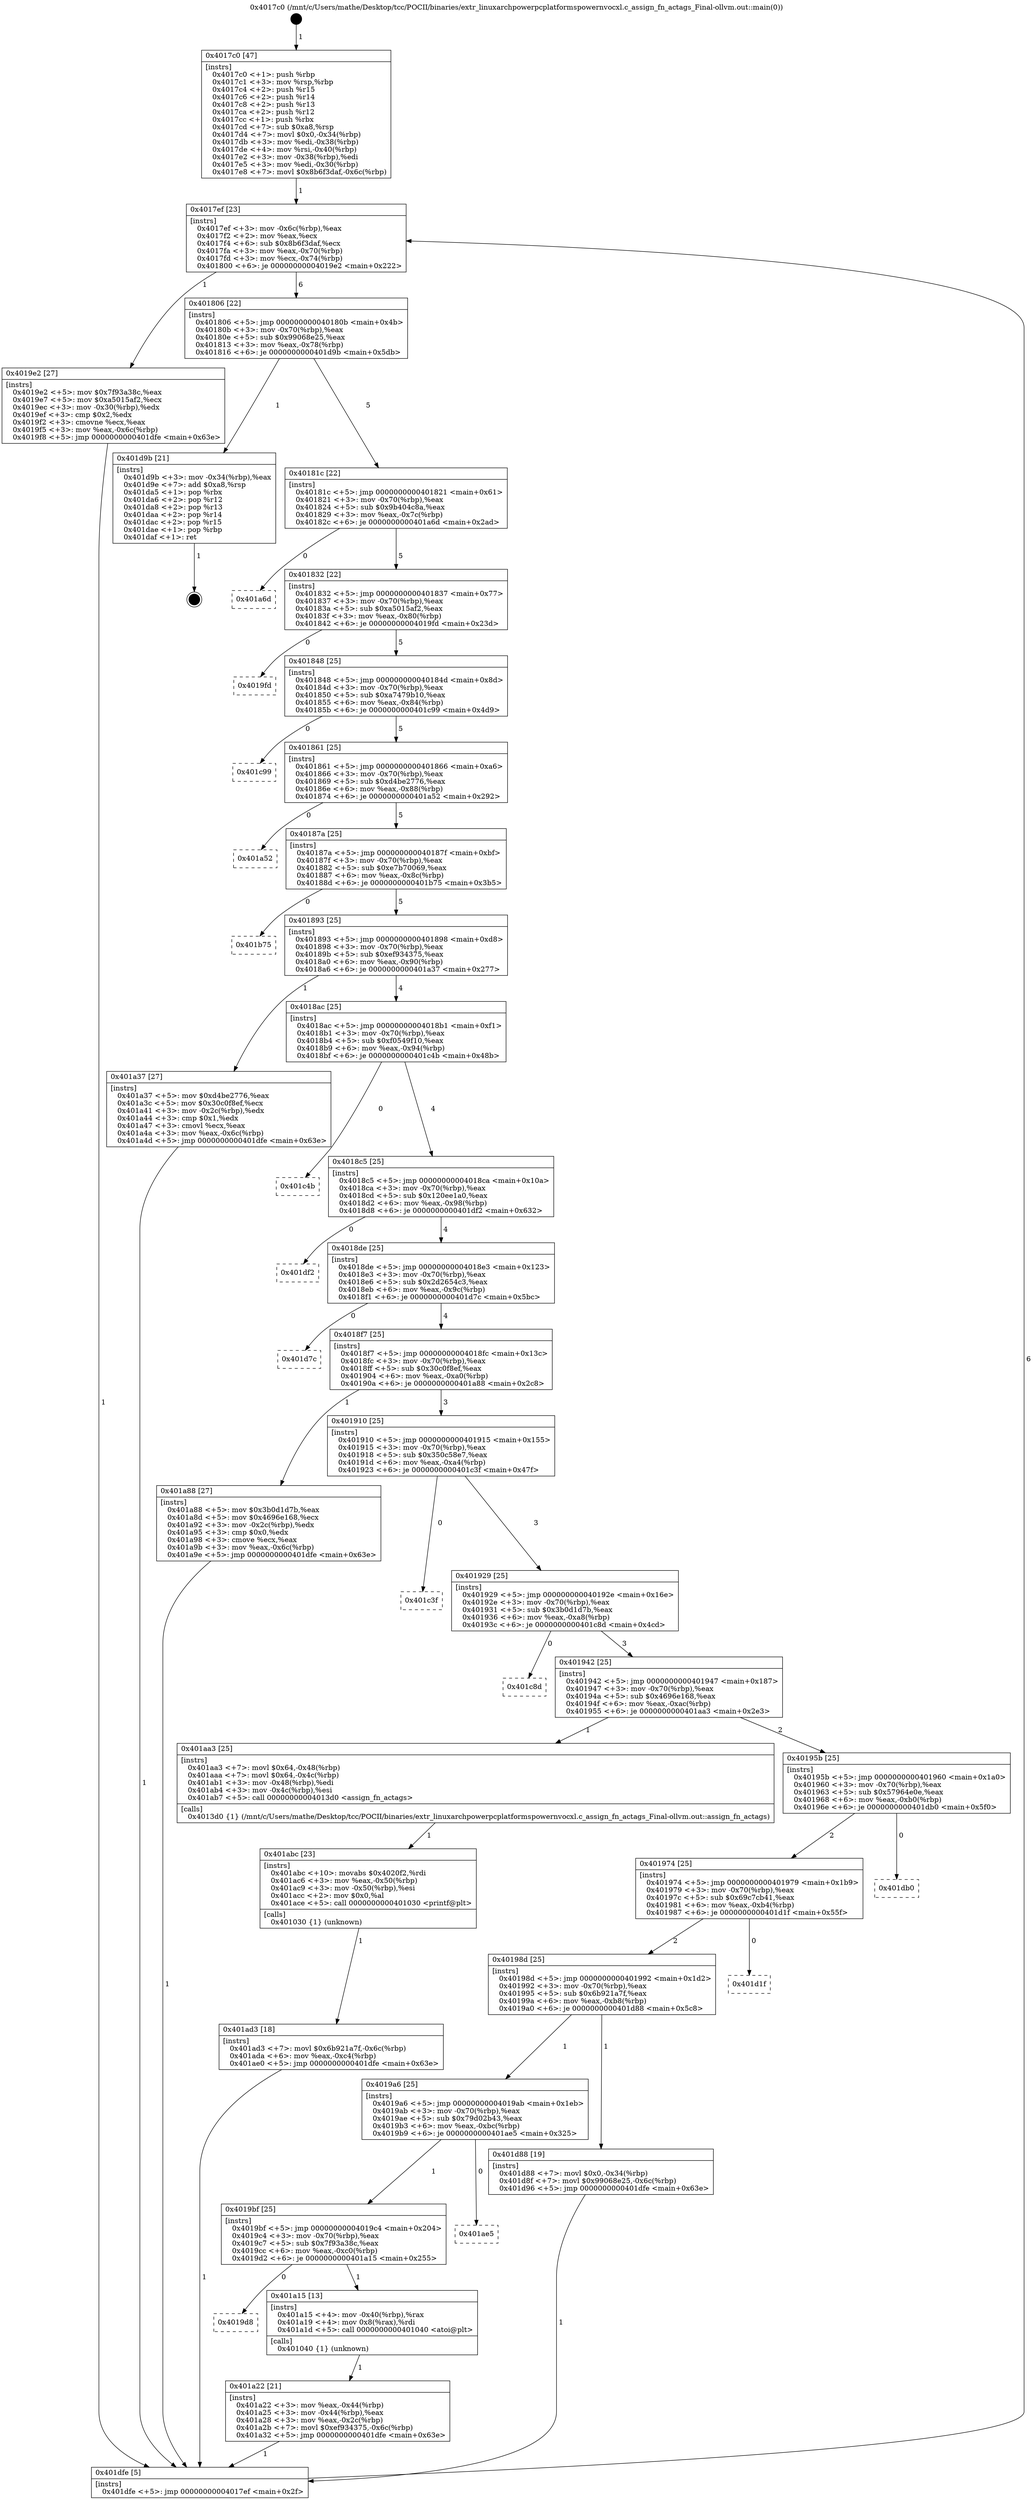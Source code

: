 digraph "0x4017c0" {
  label = "0x4017c0 (/mnt/c/Users/mathe/Desktop/tcc/POCII/binaries/extr_linuxarchpowerpcplatformspowernvocxl.c_assign_fn_actags_Final-ollvm.out::main(0))"
  labelloc = "t"
  node[shape=record]

  Entry [label="",width=0.3,height=0.3,shape=circle,fillcolor=black,style=filled]
  "0x4017ef" [label="{
     0x4017ef [23]\l
     | [instrs]\l
     &nbsp;&nbsp;0x4017ef \<+3\>: mov -0x6c(%rbp),%eax\l
     &nbsp;&nbsp;0x4017f2 \<+2\>: mov %eax,%ecx\l
     &nbsp;&nbsp;0x4017f4 \<+6\>: sub $0x8b6f3daf,%ecx\l
     &nbsp;&nbsp;0x4017fa \<+3\>: mov %eax,-0x70(%rbp)\l
     &nbsp;&nbsp;0x4017fd \<+3\>: mov %ecx,-0x74(%rbp)\l
     &nbsp;&nbsp;0x401800 \<+6\>: je 00000000004019e2 \<main+0x222\>\l
  }"]
  "0x4019e2" [label="{
     0x4019e2 [27]\l
     | [instrs]\l
     &nbsp;&nbsp;0x4019e2 \<+5\>: mov $0x7f93a38c,%eax\l
     &nbsp;&nbsp;0x4019e7 \<+5\>: mov $0xa5015af2,%ecx\l
     &nbsp;&nbsp;0x4019ec \<+3\>: mov -0x30(%rbp),%edx\l
     &nbsp;&nbsp;0x4019ef \<+3\>: cmp $0x2,%edx\l
     &nbsp;&nbsp;0x4019f2 \<+3\>: cmovne %ecx,%eax\l
     &nbsp;&nbsp;0x4019f5 \<+3\>: mov %eax,-0x6c(%rbp)\l
     &nbsp;&nbsp;0x4019f8 \<+5\>: jmp 0000000000401dfe \<main+0x63e\>\l
  }"]
  "0x401806" [label="{
     0x401806 [22]\l
     | [instrs]\l
     &nbsp;&nbsp;0x401806 \<+5\>: jmp 000000000040180b \<main+0x4b\>\l
     &nbsp;&nbsp;0x40180b \<+3\>: mov -0x70(%rbp),%eax\l
     &nbsp;&nbsp;0x40180e \<+5\>: sub $0x99068e25,%eax\l
     &nbsp;&nbsp;0x401813 \<+3\>: mov %eax,-0x78(%rbp)\l
     &nbsp;&nbsp;0x401816 \<+6\>: je 0000000000401d9b \<main+0x5db\>\l
  }"]
  "0x401dfe" [label="{
     0x401dfe [5]\l
     | [instrs]\l
     &nbsp;&nbsp;0x401dfe \<+5\>: jmp 00000000004017ef \<main+0x2f\>\l
  }"]
  "0x4017c0" [label="{
     0x4017c0 [47]\l
     | [instrs]\l
     &nbsp;&nbsp;0x4017c0 \<+1\>: push %rbp\l
     &nbsp;&nbsp;0x4017c1 \<+3\>: mov %rsp,%rbp\l
     &nbsp;&nbsp;0x4017c4 \<+2\>: push %r15\l
     &nbsp;&nbsp;0x4017c6 \<+2\>: push %r14\l
     &nbsp;&nbsp;0x4017c8 \<+2\>: push %r13\l
     &nbsp;&nbsp;0x4017ca \<+2\>: push %r12\l
     &nbsp;&nbsp;0x4017cc \<+1\>: push %rbx\l
     &nbsp;&nbsp;0x4017cd \<+7\>: sub $0xa8,%rsp\l
     &nbsp;&nbsp;0x4017d4 \<+7\>: movl $0x0,-0x34(%rbp)\l
     &nbsp;&nbsp;0x4017db \<+3\>: mov %edi,-0x38(%rbp)\l
     &nbsp;&nbsp;0x4017de \<+4\>: mov %rsi,-0x40(%rbp)\l
     &nbsp;&nbsp;0x4017e2 \<+3\>: mov -0x38(%rbp),%edi\l
     &nbsp;&nbsp;0x4017e5 \<+3\>: mov %edi,-0x30(%rbp)\l
     &nbsp;&nbsp;0x4017e8 \<+7\>: movl $0x8b6f3daf,-0x6c(%rbp)\l
  }"]
  Exit [label="",width=0.3,height=0.3,shape=circle,fillcolor=black,style=filled,peripheries=2]
  "0x401d9b" [label="{
     0x401d9b [21]\l
     | [instrs]\l
     &nbsp;&nbsp;0x401d9b \<+3\>: mov -0x34(%rbp),%eax\l
     &nbsp;&nbsp;0x401d9e \<+7\>: add $0xa8,%rsp\l
     &nbsp;&nbsp;0x401da5 \<+1\>: pop %rbx\l
     &nbsp;&nbsp;0x401da6 \<+2\>: pop %r12\l
     &nbsp;&nbsp;0x401da8 \<+2\>: pop %r13\l
     &nbsp;&nbsp;0x401daa \<+2\>: pop %r14\l
     &nbsp;&nbsp;0x401dac \<+2\>: pop %r15\l
     &nbsp;&nbsp;0x401dae \<+1\>: pop %rbp\l
     &nbsp;&nbsp;0x401daf \<+1\>: ret\l
  }"]
  "0x40181c" [label="{
     0x40181c [22]\l
     | [instrs]\l
     &nbsp;&nbsp;0x40181c \<+5\>: jmp 0000000000401821 \<main+0x61\>\l
     &nbsp;&nbsp;0x401821 \<+3\>: mov -0x70(%rbp),%eax\l
     &nbsp;&nbsp;0x401824 \<+5\>: sub $0x9b404c8a,%eax\l
     &nbsp;&nbsp;0x401829 \<+3\>: mov %eax,-0x7c(%rbp)\l
     &nbsp;&nbsp;0x40182c \<+6\>: je 0000000000401a6d \<main+0x2ad\>\l
  }"]
  "0x401ad3" [label="{
     0x401ad3 [18]\l
     | [instrs]\l
     &nbsp;&nbsp;0x401ad3 \<+7\>: movl $0x6b921a7f,-0x6c(%rbp)\l
     &nbsp;&nbsp;0x401ada \<+6\>: mov %eax,-0xc4(%rbp)\l
     &nbsp;&nbsp;0x401ae0 \<+5\>: jmp 0000000000401dfe \<main+0x63e\>\l
  }"]
  "0x401a6d" [label="{
     0x401a6d\l
  }", style=dashed]
  "0x401832" [label="{
     0x401832 [22]\l
     | [instrs]\l
     &nbsp;&nbsp;0x401832 \<+5\>: jmp 0000000000401837 \<main+0x77\>\l
     &nbsp;&nbsp;0x401837 \<+3\>: mov -0x70(%rbp),%eax\l
     &nbsp;&nbsp;0x40183a \<+5\>: sub $0xa5015af2,%eax\l
     &nbsp;&nbsp;0x40183f \<+3\>: mov %eax,-0x80(%rbp)\l
     &nbsp;&nbsp;0x401842 \<+6\>: je 00000000004019fd \<main+0x23d\>\l
  }"]
  "0x401abc" [label="{
     0x401abc [23]\l
     | [instrs]\l
     &nbsp;&nbsp;0x401abc \<+10\>: movabs $0x4020f2,%rdi\l
     &nbsp;&nbsp;0x401ac6 \<+3\>: mov %eax,-0x50(%rbp)\l
     &nbsp;&nbsp;0x401ac9 \<+3\>: mov -0x50(%rbp),%esi\l
     &nbsp;&nbsp;0x401acc \<+2\>: mov $0x0,%al\l
     &nbsp;&nbsp;0x401ace \<+5\>: call 0000000000401030 \<printf@plt\>\l
     | [calls]\l
     &nbsp;&nbsp;0x401030 \{1\} (unknown)\l
  }"]
  "0x4019fd" [label="{
     0x4019fd\l
  }", style=dashed]
  "0x401848" [label="{
     0x401848 [25]\l
     | [instrs]\l
     &nbsp;&nbsp;0x401848 \<+5\>: jmp 000000000040184d \<main+0x8d\>\l
     &nbsp;&nbsp;0x40184d \<+3\>: mov -0x70(%rbp),%eax\l
     &nbsp;&nbsp;0x401850 \<+5\>: sub $0xa7479b10,%eax\l
     &nbsp;&nbsp;0x401855 \<+6\>: mov %eax,-0x84(%rbp)\l
     &nbsp;&nbsp;0x40185b \<+6\>: je 0000000000401c99 \<main+0x4d9\>\l
  }"]
  "0x401a22" [label="{
     0x401a22 [21]\l
     | [instrs]\l
     &nbsp;&nbsp;0x401a22 \<+3\>: mov %eax,-0x44(%rbp)\l
     &nbsp;&nbsp;0x401a25 \<+3\>: mov -0x44(%rbp),%eax\l
     &nbsp;&nbsp;0x401a28 \<+3\>: mov %eax,-0x2c(%rbp)\l
     &nbsp;&nbsp;0x401a2b \<+7\>: movl $0xef934375,-0x6c(%rbp)\l
     &nbsp;&nbsp;0x401a32 \<+5\>: jmp 0000000000401dfe \<main+0x63e\>\l
  }"]
  "0x401c99" [label="{
     0x401c99\l
  }", style=dashed]
  "0x401861" [label="{
     0x401861 [25]\l
     | [instrs]\l
     &nbsp;&nbsp;0x401861 \<+5\>: jmp 0000000000401866 \<main+0xa6\>\l
     &nbsp;&nbsp;0x401866 \<+3\>: mov -0x70(%rbp),%eax\l
     &nbsp;&nbsp;0x401869 \<+5\>: sub $0xd4be2776,%eax\l
     &nbsp;&nbsp;0x40186e \<+6\>: mov %eax,-0x88(%rbp)\l
     &nbsp;&nbsp;0x401874 \<+6\>: je 0000000000401a52 \<main+0x292\>\l
  }"]
  "0x4019d8" [label="{
     0x4019d8\l
  }", style=dashed]
  "0x401a52" [label="{
     0x401a52\l
  }", style=dashed]
  "0x40187a" [label="{
     0x40187a [25]\l
     | [instrs]\l
     &nbsp;&nbsp;0x40187a \<+5\>: jmp 000000000040187f \<main+0xbf\>\l
     &nbsp;&nbsp;0x40187f \<+3\>: mov -0x70(%rbp),%eax\l
     &nbsp;&nbsp;0x401882 \<+5\>: sub $0xe7b70069,%eax\l
     &nbsp;&nbsp;0x401887 \<+6\>: mov %eax,-0x8c(%rbp)\l
     &nbsp;&nbsp;0x40188d \<+6\>: je 0000000000401b75 \<main+0x3b5\>\l
  }"]
  "0x401a15" [label="{
     0x401a15 [13]\l
     | [instrs]\l
     &nbsp;&nbsp;0x401a15 \<+4\>: mov -0x40(%rbp),%rax\l
     &nbsp;&nbsp;0x401a19 \<+4\>: mov 0x8(%rax),%rdi\l
     &nbsp;&nbsp;0x401a1d \<+5\>: call 0000000000401040 \<atoi@plt\>\l
     | [calls]\l
     &nbsp;&nbsp;0x401040 \{1\} (unknown)\l
  }"]
  "0x401b75" [label="{
     0x401b75\l
  }", style=dashed]
  "0x401893" [label="{
     0x401893 [25]\l
     | [instrs]\l
     &nbsp;&nbsp;0x401893 \<+5\>: jmp 0000000000401898 \<main+0xd8\>\l
     &nbsp;&nbsp;0x401898 \<+3\>: mov -0x70(%rbp),%eax\l
     &nbsp;&nbsp;0x40189b \<+5\>: sub $0xef934375,%eax\l
     &nbsp;&nbsp;0x4018a0 \<+6\>: mov %eax,-0x90(%rbp)\l
     &nbsp;&nbsp;0x4018a6 \<+6\>: je 0000000000401a37 \<main+0x277\>\l
  }"]
  "0x4019bf" [label="{
     0x4019bf [25]\l
     | [instrs]\l
     &nbsp;&nbsp;0x4019bf \<+5\>: jmp 00000000004019c4 \<main+0x204\>\l
     &nbsp;&nbsp;0x4019c4 \<+3\>: mov -0x70(%rbp),%eax\l
     &nbsp;&nbsp;0x4019c7 \<+5\>: sub $0x7f93a38c,%eax\l
     &nbsp;&nbsp;0x4019cc \<+6\>: mov %eax,-0xc0(%rbp)\l
     &nbsp;&nbsp;0x4019d2 \<+6\>: je 0000000000401a15 \<main+0x255\>\l
  }"]
  "0x401a37" [label="{
     0x401a37 [27]\l
     | [instrs]\l
     &nbsp;&nbsp;0x401a37 \<+5\>: mov $0xd4be2776,%eax\l
     &nbsp;&nbsp;0x401a3c \<+5\>: mov $0x30c0f8ef,%ecx\l
     &nbsp;&nbsp;0x401a41 \<+3\>: mov -0x2c(%rbp),%edx\l
     &nbsp;&nbsp;0x401a44 \<+3\>: cmp $0x1,%edx\l
     &nbsp;&nbsp;0x401a47 \<+3\>: cmovl %ecx,%eax\l
     &nbsp;&nbsp;0x401a4a \<+3\>: mov %eax,-0x6c(%rbp)\l
     &nbsp;&nbsp;0x401a4d \<+5\>: jmp 0000000000401dfe \<main+0x63e\>\l
  }"]
  "0x4018ac" [label="{
     0x4018ac [25]\l
     | [instrs]\l
     &nbsp;&nbsp;0x4018ac \<+5\>: jmp 00000000004018b1 \<main+0xf1\>\l
     &nbsp;&nbsp;0x4018b1 \<+3\>: mov -0x70(%rbp),%eax\l
     &nbsp;&nbsp;0x4018b4 \<+5\>: sub $0xf0549f10,%eax\l
     &nbsp;&nbsp;0x4018b9 \<+6\>: mov %eax,-0x94(%rbp)\l
     &nbsp;&nbsp;0x4018bf \<+6\>: je 0000000000401c4b \<main+0x48b\>\l
  }"]
  "0x401ae5" [label="{
     0x401ae5\l
  }", style=dashed]
  "0x401c4b" [label="{
     0x401c4b\l
  }", style=dashed]
  "0x4018c5" [label="{
     0x4018c5 [25]\l
     | [instrs]\l
     &nbsp;&nbsp;0x4018c5 \<+5\>: jmp 00000000004018ca \<main+0x10a\>\l
     &nbsp;&nbsp;0x4018ca \<+3\>: mov -0x70(%rbp),%eax\l
     &nbsp;&nbsp;0x4018cd \<+5\>: sub $0x120ee1a0,%eax\l
     &nbsp;&nbsp;0x4018d2 \<+6\>: mov %eax,-0x98(%rbp)\l
     &nbsp;&nbsp;0x4018d8 \<+6\>: je 0000000000401df2 \<main+0x632\>\l
  }"]
  "0x4019a6" [label="{
     0x4019a6 [25]\l
     | [instrs]\l
     &nbsp;&nbsp;0x4019a6 \<+5\>: jmp 00000000004019ab \<main+0x1eb\>\l
     &nbsp;&nbsp;0x4019ab \<+3\>: mov -0x70(%rbp),%eax\l
     &nbsp;&nbsp;0x4019ae \<+5\>: sub $0x79d02b43,%eax\l
     &nbsp;&nbsp;0x4019b3 \<+6\>: mov %eax,-0xbc(%rbp)\l
     &nbsp;&nbsp;0x4019b9 \<+6\>: je 0000000000401ae5 \<main+0x325\>\l
  }"]
  "0x401df2" [label="{
     0x401df2\l
  }", style=dashed]
  "0x4018de" [label="{
     0x4018de [25]\l
     | [instrs]\l
     &nbsp;&nbsp;0x4018de \<+5\>: jmp 00000000004018e3 \<main+0x123\>\l
     &nbsp;&nbsp;0x4018e3 \<+3\>: mov -0x70(%rbp),%eax\l
     &nbsp;&nbsp;0x4018e6 \<+5\>: sub $0x2d2654c3,%eax\l
     &nbsp;&nbsp;0x4018eb \<+6\>: mov %eax,-0x9c(%rbp)\l
     &nbsp;&nbsp;0x4018f1 \<+6\>: je 0000000000401d7c \<main+0x5bc\>\l
  }"]
  "0x401d88" [label="{
     0x401d88 [19]\l
     | [instrs]\l
     &nbsp;&nbsp;0x401d88 \<+7\>: movl $0x0,-0x34(%rbp)\l
     &nbsp;&nbsp;0x401d8f \<+7\>: movl $0x99068e25,-0x6c(%rbp)\l
     &nbsp;&nbsp;0x401d96 \<+5\>: jmp 0000000000401dfe \<main+0x63e\>\l
  }"]
  "0x401d7c" [label="{
     0x401d7c\l
  }", style=dashed]
  "0x4018f7" [label="{
     0x4018f7 [25]\l
     | [instrs]\l
     &nbsp;&nbsp;0x4018f7 \<+5\>: jmp 00000000004018fc \<main+0x13c\>\l
     &nbsp;&nbsp;0x4018fc \<+3\>: mov -0x70(%rbp),%eax\l
     &nbsp;&nbsp;0x4018ff \<+5\>: sub $0x30c0f8ef,%eax\l
     &nbsp;&nbsp;0x401904 \<+6\>: mov %eax,-0xa0(%rbp)\l
     &nbsp;&nbsp;0x40190a \<+6\>: je 0000000000401a88 \<main+0x2c8\>\l
  }"]
  "0x40198d" [label="{
     0x40198d [25]\l
     | [instrs]\l
     &nbsp;&nbsp;0x40198d \<+5\>: jmp 0000000000401992 \<main+0x1d2\>\l
     &nbsp;&nbsp;0x401992 \<+3\>: mov -0x70(%rbp),%eax\l
     &nbsp;&nbsp;0x401995 \<+5\>: sub $0x6b921a7f,%eax\l
     &nbsp;&nbsp;0x40199a \<+6\>: mov %eax,-0xb8(%rbp)\l
     &nbsp;&nbsp;0x4019a0 \<+6\>: je 0000000000401d88 \<main+0x5c8\>\l
  }"]
  "0x401a88" [label="{
     0x401a88 [27]\l
     | [instrs]\l
     &nbsp;&nbsp;0x401a88 \<+5\>: mov $0x3b0d1d7b,%eax\l
     &nbsp;&nbsp;0x401a8d \<+5\>: mov $0x4696e168,%ecx\l
     &nbsp;&nbsp;0x401a92 \<+3\>: mov -0x2c(%rbp),%edx\l
     &nbsp;&nbsp;0x401a95 \<+3\>: cmp $0x0,%edx\l
     &nbsp;&nbsp;0x401a98 \<+3\>: cmove %ecx,%eax\l
     &nbsp;&nbsp;0x401a9b \<+3\>: mov %eax,-0x6c(%rbp)\l
     &nbsp;&nbsp;0x401a9e \<+5\>: jmp 0000000000401dfe \<main+0x63e\>\l
  }"]
  "0x401910" [label="{
     0x401910 [25]\l
     | [instrs]\l
     &nbsp;&nbsp;0x401910 \<+5\>: jmp 0000000000401915 \<main+0x155\>\l
     &nbsp;&nbsp;0x401915 \<+3\>: mov -0x70(%rbp),%eax\l
     &nbsp;&nbsp;0x401918 \<+5\>: sub $0x350c58e7,%eax\l
     &nbsp;&nbsp;0x40191d \<+6\>: mov %eax,-0xa4(%rbp)\l
     &nbsp;&nbsp;0x401923 \<+6\>: je 0000000000401c3f \<main+0x47f\>\l
  }"]
  "0x401d1f" [label="{
     0x401d1f\l
  }", style=dashed]
  "0x401c3f" [label="{
     0x401c3f\l
  }", style=dashed]
  "0x401929" [label="{
     0x401929 [25]\l
     | [instrs]\l
     &nbsp;&nbsp;0x401929 \<+5\>: jmp 000000000040192e \<main+0x16e\>\l
     &nbsp;&nbsp;0x40192e \<+3\>: mov -0x70(%rbp),%eax\l
     &nbsp;&nbsp;0x401931 \<+5\>: sub $0x3b0d1d7b,%eax\l
     &nbsp;&nbsp;0x401936 \<+6\>: mov %eax,-0xa8(%rbp)\l
     &nbsp;&nbsp;0x40193c \<+6\>: je 0000000000401c8d \<main+0x4cd\>\l
  }"]
  "0x401974" [label="{
     0x401974 [25]\l
     | [instrs]\l
     &nbsp;&nbsp;0x401974 \<+5\>: jmp 0000000000401979 \<main+0x1b9\>\l
     &nbsp;&nbsp;0x401979 \<+3\>: mov -0x70(%rbp),%eax\l
     &nbsp;&nbsp;0x40197c \<+5\>: sub $0x69c7cb41,%eax\l
     &nbsp;&nbsp;0x401981 \<+6\>: mov %eax,-0xb4(%rbp)\l
     &nbsp;&nbsp;0x401987 \<+6\>: je 0000000000401d1f \<main+0x55f\>\l
  }"]
  "0x401c8d" [label="{
     0x401c8d\l
  }", style=dashed]
  "0x401942" [label="{
     0x401942 [25]\l
     | [instrs]\l
     &nbsp;&nbsp;0x401942 \<+5\>: jmp 0000000000401947 \<main+0x187\>\l
     &nbsp;&nbsp;0x401947 \<+3\>: mov -0x70(%rbp),%eax\l
     &nbsp;&nbsp;0x40194a \<+5\>: sub $0x4696e168,%eax\l
     &nbsp;&nbsp;0x40194f \<+6\>: mov %eax,-0xac(%rbp)\l
     &nbsp;&nbsp;0x401955 \<+6\>: je 0000000000401aa3 \<main+0x2e3\>\l
  }"]
  "0x401db0" [label="{
     0x401db0\l
  }", style=dashed]
  "0x401aa3" [label="{
     0x401aa3 [25]\l
     | [instrs]\l
     &nbsp;&nbsp;0x401aa3 \<+7\>: movl $0x64,-0x48(%rbp)\l
     &nbsp;&nbsp;0x401aaa \<+7\>: movl $0x64,-0x4c(%rbp)\l
     &nbsp;&nbsp;0x401ab1 \<+3\>: mov -0x48(%rbp),%edi\l
     &nbsp;&nbsp;0x401ab4 \<+3\>: mov -0x4c(%rbp),%esi\l
     &nbsp;&nbsp;0x401ab7 \<+5\>: call 00000000004013d0 \<assign_fn_actags\>\l
     | [calls]\l
     &nbsp;&nbsp;0x4013d0 \{1\} (/mnt/c/Users/mathe/Desktop/tcc/POCII/binaries/extr_linuxarchpowerpcplatformspowernvocxl.c_assign_fn_actags_Final-ollvm.out::assign_fn_actags)\l
  }"]
  "0x40195b" [label="{
     0x40195b [25]\l
     | [instrs]\l
     &nbsp;&nbsp;0x40195b \<+5\>: jmp 0000000000401960 \<main+0x1a0\>\l
     &nbsp;&nbsp;0x401960 \<+3\>: mov -0x70(%rbp),%eax\l
     &nbsp;&nbsp;0x401963 \<+5\>: sub $0x57964e0e,%eax\l
     &nbsp;&nbsp;0x401968 \<+6\>: mov %eax,-0xb0(%rbp)\l
     &nbsp;&nbsp;0x40196e \<+6\>: je 0000000000401db0 \<main+0x5f0\>\l
  }"]
  Entry -> "0x4017c0" [label=" 1"]
  "0x4017ef" -> "0x4019e2" [label=" 1"]
  "0x4017ef" -> "0x401806" [label=" 6"]
  "0x4019e2" -> "0x401dfe" [label=" 1"]
  "0x4017c0" -> "0x4017ef" [label=" 1"]
  "0x401dfe" -> "0x4017ef" [label=" 6"]
  "0x401d9b" -> Exit [label=" 1"]
  "0x401806" -> "0x401d9b" [label=" 1"]
  "0x401806" -> "0x40181c" [label=" 5"]
  "0x401d88" -> "0x401dfe" [label=" 1"]
  "0x40181c" -> "0x401a6d" [label=" 0"]
  "0x40181c" -> "0x401832" [label=" 5"]
  "0x401ad3" -> "0x401dfe" [label=" 1"]
  "0x401832" -> "0x4019fd" [label=" 0"]
  "0x401832" -> "0x401848" [label=" 5"]
  "0x401abc" -> "0x401ad3" [label=" 1"]
  "0x401848" -> "0x401c99" [label=" 0"]
  "0x401848" -> "0x401861" [label=" 5"]
  "0x401aa3" -> "0x401abc" [label=" 1"]
  "0x401861" -> "0x401a52" [label=" 0"]
  "0x401861" -> "0x40187a" [label=" 5"]
  "0x401a88" -> "0x401dfe" [label=" 1"]
  "0x40187a" -> "0x401b75" [label=" 0"]
  "0x40187a" -> "0x401893" [label=" 5"]
  "0x401a37" -> "0x401dfe" [label=" 1"]
  "0x401893" -> "0x401a37" [label=" 1"]
  "0x401893" -> "0x4018ac" [label=" 4"]
  "0x401a15" -> "0x401a22" [label=" 1"]
  "0x4018ac" -> "0x401c4b" [label=" 0"]
  "0x4018ac" -> "0x4018c5" [label=" 4"]
  "0x4019bf" -> "0x4019d8" [label=" 0"]
  "0x4018c5" -> "0x401df2" [label=" 0"]
  "0x4018c5" -> "0x4018de" [label=" 4"]
  "0x401a22" -> "0x401dfe" [label=" 1"]
  "0x4018de" -> "0x401d7c" [label=" 0"]
  "0x4018de" -> "0x4018f7" [label=" 4"]
  "0x4019a6" -> "0x4019bf" [label=" 1"]
  "0x4018f7" -> "0x401a88" [label=" 1"]
  "0x4018f7" -> "0x401910" [label=" 3"]
  "0x4019bf" -> "0x401a15" [label=" 1"]
  "0x401910" -> "0x401c3f" [label=" 0"]
  "0x401910" -> "0x401929" [label=" 3"]
  "0x40198d" -> "0x4019a6" [label=" 1"]
  "0x401929" -> "0x401c8d" [label=" 0"]
  "0x401929" -> "0x401942" [label=" 3"]
  "0x4019a6" -> "0x401ae5" [label=" 0"]
  "0x401942" -> "0x401aa3" [label=" 1"]
  "0x401942" -> "0x40195b" [label=" 2"]
  "0x401974" -> "0x40198d" [label=" 2"]
  "0x40195b" -> "0x401db0" [label=" 0"]
  "0x40195b" -> "0x401974" [label=" 2"]
  "0x40198d" -> "0x401d88" [label=" 1"]
  "0x401974" -> "0x401d1f" [label=" 0"]
}
